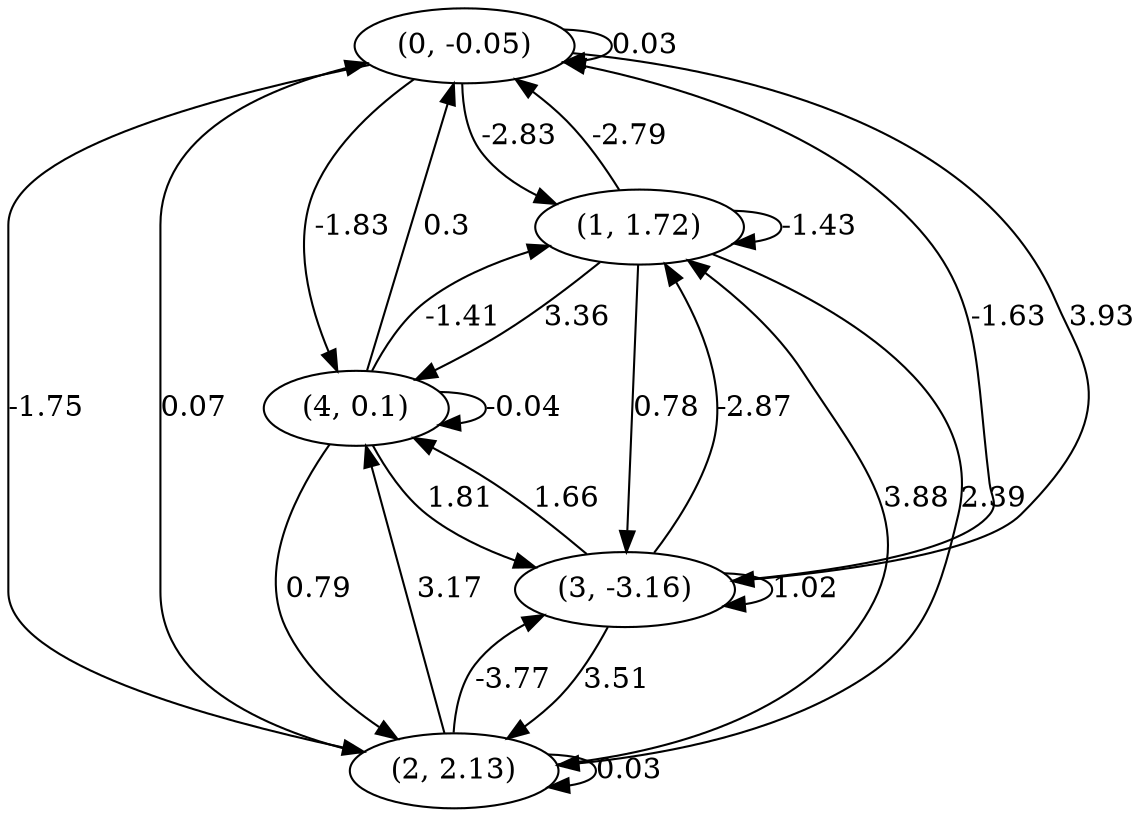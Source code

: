 digraph {
    0 [ label = "(0, -0.05)" ]
    1 [ label = "(1, 1.72)" ]
    2 [ label = "(2, 2.13)" ]
    3 [ label = "(3, -3.16)" ]
    4 [ label = "(4, 0.1)" ]
    0 -> 0 [ label = "0.03" ]
    1 -> 1 [ label = "-1.43" ]
    2 -> 2 [ label = "0.03" ]
    3 -> 3 [ label = "1.02" ]
    4 -> 4 [ label = "-0.04" ]
    1 -> 0 [ label = "-2.79" ]
    2 -> 0 [ label = "0.07" ]
    3 -> 0 [ label = "-1.63" ]
    4 -> 0 [ label = "0.3" ]
    0 -> 1 [ label = "-2.83" ]
    2 -> 1 [ label = "3.88" ]
    3 -> 1 [ label = "-2.87" ]
    4 -> 1 [ label = "-1.41" ]
    0 -> 2 [ label = "-1.75" ]
    1 -> 2 [ label = "2.39" ]
    3 -> 2 [ label = "3.51" ]
    4 -> 2 [ label = "0.79" ]
    0 -> 3 [ label = "3.93" ]
    1 -> 3 [ label = "0.78" ]
    2 -> 3 [ label = "-3.77" ]
    4 -> 3 [ label = "1.81" ]
    0 -> 4 [ label = "-1.83" ]
    1 -> 4 [ label = "3.36" ]
    2 -> 4 [ label = "3.17" ]
    3 -> 4 [ label = "1.66" ]
}

